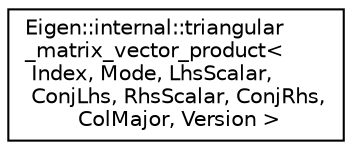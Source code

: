 digraph "Graphical Class Hierarchy"
{
  edge [fontname="Helvetica",fontsize="10",labelfontname="Helvetica",labelfontsize="10"];
  node [fontname="Helvetica",fontsize="10",shape=record];
  rankdir="LR";
  Node1 [label="Eigen::internal::triangular\l_matrix_vector_product\<\l Index, Mode, LhsScalar,\l ConjLhs, RhsScalar, ConjRhs,\l ColMajor, Version \>",height=0.2,width=0.4,color="black", fillcolor="white", style="filled",URL="$struct_eigen_1_1internal_1_1triangular__matrix__vector__product_3_01_index_00_01_mode_00_01_lhs_ba3c1ba3cb379196807b17d99fce4e08.html"];
}
